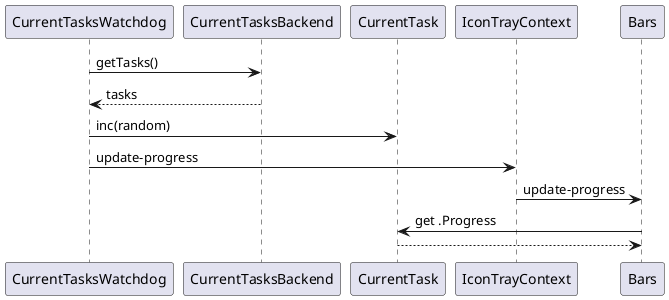 @startuml

CurrentTasksWatchdog -> CurrentTasksBackend: getTasks()
CurrentTasksWatchdog <-- CurrentTasksBackend: tasks
CurrentTasksWatchdog -> CurrentTask: inc(random)
CurrentTasksWatchdog -> IconTrayContext: update-progress
IconTrayContext -> Bars: update-progress
Bars -> CurrentTask: get .Progress
CurrentTask --> Bars

@enduml